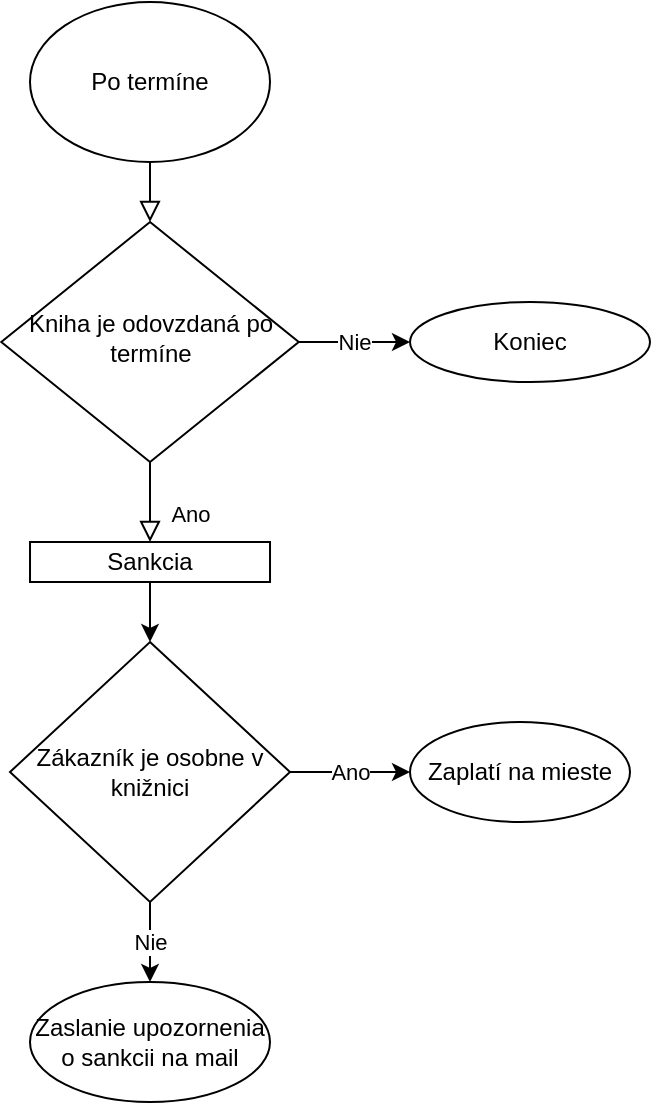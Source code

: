 <mxfile version="15.8.2" type="device"><diagram id="C5RBs43oDa-KdzZeNtuy" name="Page-1"><mxGraphModel dx="1038" dy="547" grid="1" gridSize="10" guides="1" tooltips="1" connect="1" arrows="1" fold="1" page="1" pageScale="1" pageWidth="827" pageHeight="1169" math="0" shadow="0"><root><mxCell id="WIyWlLk6GJQsqaUBKTNV-0"/><mxCell id="WIyWlLk6GJQsqaUBKTNV-1" parent="WIyWlLk6GJQsqaUBKTNV-0"/><mxCell id="WIyWlLk6GJQsqaUBKTNV-2" value="" style="rounded=0;html=1;jettySize=auto;orthogonalLoop=1;fontSize=11;endArrow=block;endFill=0;endSize=8;strokeWidth=1;shadow=0;labelBackgroundColor=none;edgeStyle=orthogonalEdgeStyle;" parent="WIyWlLk6GJQsqaUBKTNV-1" edge="1"><mxGeometry relative="1" as="geometry"><mxPoint x="220" y="120" as="sourcePoint"/><mxPoint x="220" y="170" as="targetPoint"/></mxGeometry></mxCell><mxCell id="WIyWlLk6GJQsqaUBKTNV-8" value="Ano" style="rounded=0;html=1;jettySize=auto;orthogonalLoop=1;fontSize=11;endArrow=block;endFill=0;endSize=8;strokeWidth=1;shadow=0;labelBackgroundColor=none;edgeStyle=orthogonalEdgeStyle;entryX=0.5;entryY=0;entryDx=0;entryDy=0;" parent="WIyWlLk6GJQsqaUBKTNV-1" source="WIyWlLk6GJQsqaUBKTNV-10" target="Nn7uQWuVOejPXp91dgXE-6" edge="1"><mxGeometry x="0.333" y="20" relative="1" as="geometry"><mxPoint as="offset"/><mxPoint x="220" y="430" as="targetPoint"/></mxGeometry></mxCell><mxCell id="WIyWlLk6GJQsqaUBKTNV-10" value="Kniha je odovzdaná po termíne" style="rhombus;whiteSpace=wrap;html=1;shadow=0;fontFamily=Helvetica;fontSize=12;align=center;strokeWidth=1;spacing=6;spacingTop=-4;" parent="WIyWlLk6GJQsqaUBKTNV-1" vertex="1"><mxGeometry x="145.63" y="170" width="148.75" height="120" as="geometry"/></mxCell><mxCell id="Nn7uQWuVOejPXp91dgXE-2" value="Po termíne" style="ellipse;whiteSpace=wrap;html=1;" vertex="1" parent="WIyWlLk6GJQsqaUBKTNV-1"><mxGeometry x="160" y="60" width="120" height="80" as="geometry"/></mxCell><mxCell id="Nn7uQWuVOejPXp91dgXE-6" value="Sankcia" style="rounded=0;whiteSpace=wrap;html=1;" vertex="1" parent="WIyWlLk6GJQsqaUBKTNV-1"><mxGeometry x="160.01" y="330" width="120" height="20" as="geometry"/></mxCell><mxCell id="Nn7uQWuVOejPXp91dgXE-7" value="" style="endArrow=classic;html=1;rounded=0;exitX=0.5;exitY=1;exitDx=0;exitDy=0;entryX=0.5;entryY=0;entryDx=0;entryDy=0;" edge="1" parent="WIyWlLk6GJQsqaUBKTNV-1" source="Nn7uQWuVOejPXp91dgXE-6" target="Nn7uQWuVOejPXp91dgXE-21"><mxGeometry width="50" height="50" relative="1" as="geometry"><mxPoint x="390" y="440" as="sourcePoint"/><mxPoint x="220.003" y="390" as="targetPoint"/></mxGeometry></mxCell><mxCell id="Nn7uQWuVOejPXp91dgXE-14" value="Nie" style="endArrow=classic;html=1;rounded=0;exitX=1;exitY=0.5;exitDx=0;exitDy=0;entryX=0;entryY=0.5;entryDx=0;entryDy=0;" edge="1" parent="WIyWlLk6GJQsqaUBKTNV-1" source="WIyWlLk6GJQsqaUBKTNV-10" target="Nn7uQWuVOejPXp91dgXE-20"><mxGeometry width="50" height="50" relative="1" as="geometry"><mxPoint x="390" y="330" as="sourcePoint"/><mxPoint x="340" y="230" as="targetPoint"/></mxGeometry></mxCell><mxCell id="Nn7uQWuVOejPXp91dgXE-20" value="Koniec" style="ellipse;whiteSpace=wrap;html=1;" vertex="1" parent="WIyWlLk6GJQsqaUBKTNV-1"><mxGeometry x="350" y="210" width="120" height="40" as="geometry"/></mxCell><mxCell id="Nn7uQWuVOejPXp91dgXE-25" value="Nie" style="edgeStyle=orthogonalEdgeStyle;rounded=0;orthogonalLoop=1;jettySize=auto;html=1;" edge="1" parent="WIyWlLk6GJQsqaUBKTNV-1" source="Nn7uQWuVOejPXp91dgXE-21" target="Nn7uQWuVOejPXp91dgXE-24"><mxGeometry relative="1" as="geometry"/></mxCell><mxCell id="Nn7uQWuVOejPXp91dgXE-21" value="Zákazník je osobne v knižnici" style="rhombus;whiteSpace=wrap;html=1;" vertex="1" parent="WIyWlLk6GJQsqaUBKTNV-1"><mxGeometry x="150" y="380" width="140" height="130" as="geometry"/></mxCell><mxCell id="Nn7uQWuVOejPXp91dgXE-22" value="Ano" style="endArrow=classic;html=1;rounded=0;exitX=1;exitY=0.5;exitDx=0;exitDy=0;entryX=0;entryY=0.5;entryDx=0;entryDy=0;" edge="1" parent="WIyWlLk6GJQsqaUBKTNV-1" source="Nn7uQWuVOejPXp91dgXE-21" target="Nn7uQWuVOejPXp91dgXE-23"><mxGeometry width="50" height="50" relative="1" as="geometry"><mxPoint x="390" y="340" as="sourcePoint"/><mxPoint x="330" y="445" as="targetPoint"/></mxGeometry></mxCell><mxCell id="Nn7uQWuVOejPXp91dgXE-23" value="Zaplatí na mieste" style="ellipse;whiteSpace=wrap;html=1;" vertex="1" parent="WIyWlLk6GJQsqaUBKTNV-1"><mxGeometry x="350" y="420" width="110" height="50" as="geometry"/></mxCell><mxCell id="Nn7uQWuVOejPXp91dgXE-24" value="Zaslanie upozornenia o sankcii na mail" style="ellipse;whiteSpace=wrap;html=1;" vertex="1" parent="WIyWlLk6GJQsqaUBKTNV-1"><mxGeometry x="160" y="550" width="120" height="60" as="geometry"/></mxCell></root></mxGraphModel></diagram></mxfile>